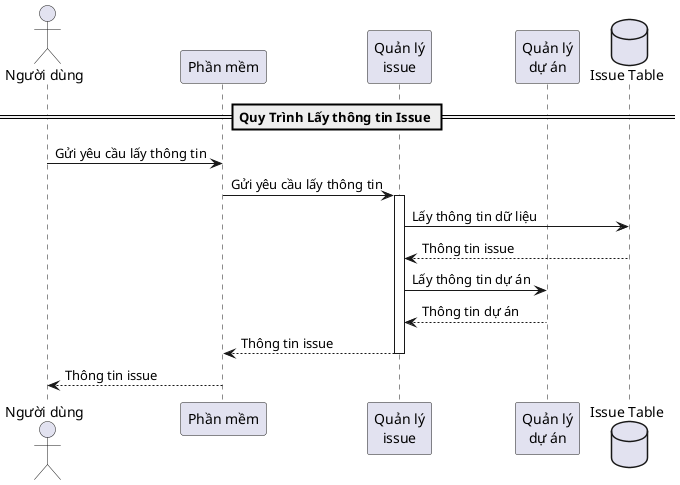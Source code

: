 @startuml
actor "Người dùng" as nd
participant "Phần mềm" as pm
participant "Quản lý\nissue" as qlrl
participant "Quản lý\ndự án" as qlpb
database "Issue Table" as dbr

== Quy Trình Lấy thông tin Issue ==
nd -> pm : Gửi yêu cầu lấy thông tin
pm -> qlrl : Gửi yêu cầu lấy thông tin
activate qlrl
qlrl -> dbr : Lấy thông tin dữ liệu
dbr --> qlrl : Thông tin issue
qlrl -> qlpb : Lấy thông tin dự án
qlpb --> qlrl : Thông tin dự án
qlrl --> pm : Thông tin issue
deactivate qlrl
pm --> nd : Thông tin issue
@enduml